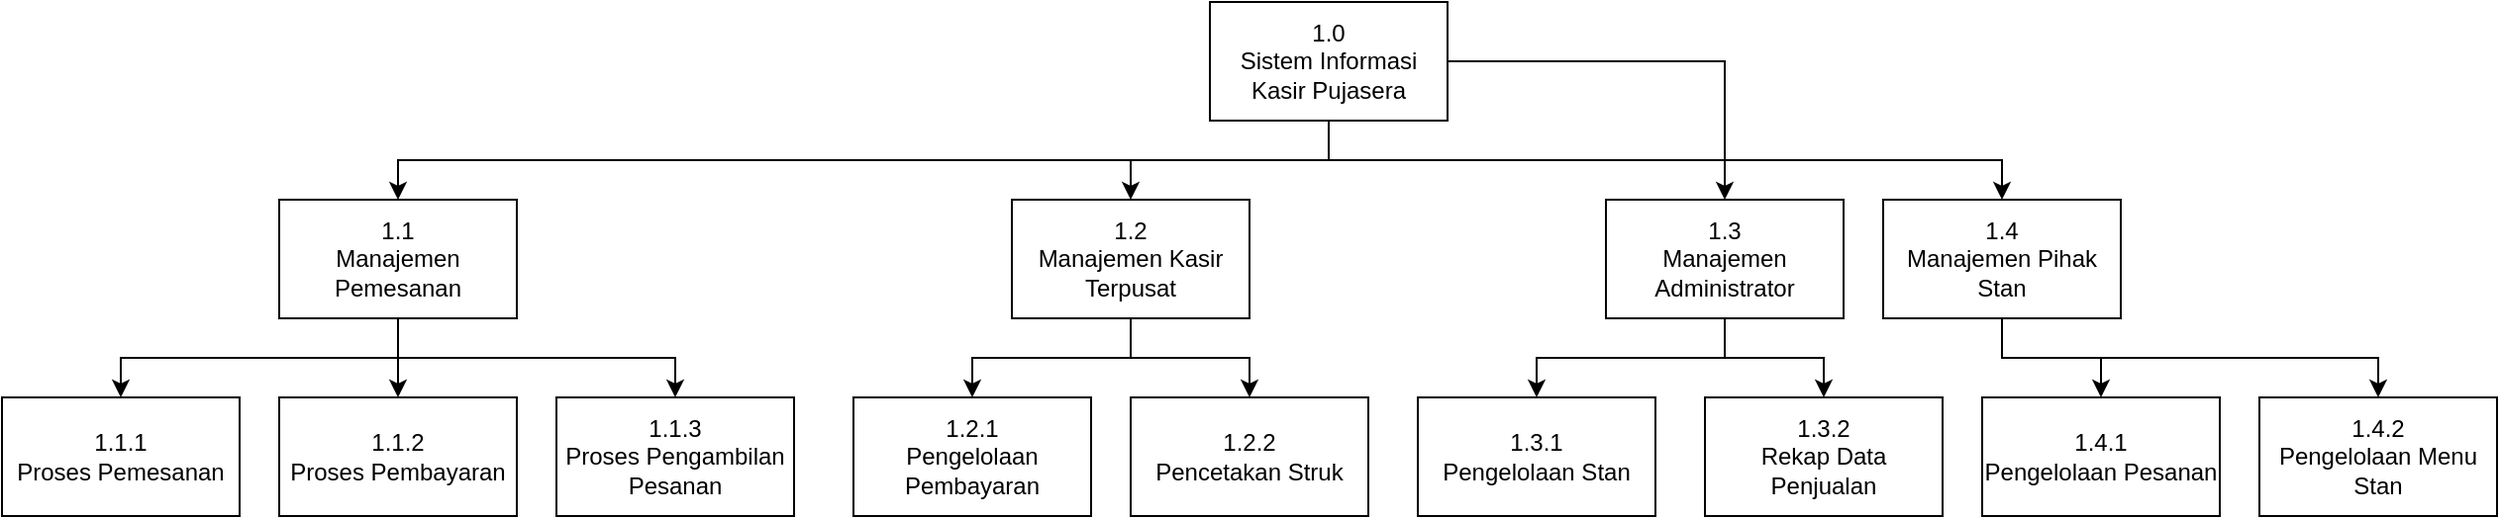 <mxfile version="24.5.2" type="github">
  <diagram name="Page-1" id="vK4dzt7K8EX1tZS-AH3X">
    <mxGraphModel dx="2238" dy="626" grid="1" gridSize="10" guides="1" tooltips="1" connect="1" arrows="1" fold="1" page="1" pageScale="1" pageWidth="850" pageHeight="1100" math="0" shadow="0">
      <root>
        <mxCell id="0" />
        <mxCell id="1" parent="0" />
        <mxCell id="_nCRcqn4MYbrRWl4OLFf-9" style="edgeStyle=orthogonalEdgeStyle;rounded=0;orthogonalLoop=1;jettySize=auto;html=1;" edge="1" parent="1" source="_nCRcqn4MYbrRWl4OLFf-7" target="_nCRcqn4MYbrRWl4OLFf-8">
          <mxGeometry relative="1" as="geometry" />
        </mxCell>
        <mxCell id="_nCRcqn4MYbrRWl4OLFf-13" style="edgeStyle=orthogonalEdgeStyle;rounded=0;orthogonalLoop=1;jettySize=auto;html=1;" edge="1" parent="1" source="_nCRcqn4MYbrRWl4OLFf-7" target="_nCRcqn4MYbrRWl4OLFf-11">
          <mxGeometry relative="1" as="geometry" />
        </mxCell>
        <mxCell id="_nCRcqn4MYbrRWl4OLFf-14" style="edgeStyle=orthogonalEdgeStyle;rounded=0;orthogonalLoop=1;jettySize=auto;html=1;entryX=0.5;entryY=0;entryDx=0;entryDy=0;" edge="1" parent="1" source="_nCRcqn4MYbrRWl4OLFf-7" target="_nCRcqn4MYbrRWl4OLFf-10">
          <mxGeometry relative="1" as="geometry">
            <Array as="points">
              <mxPoint x="380" y="380" />
              <mxPoint x="720" y="380" />
            </Array>
          </mxGeometry>
        </mxCell>
        <mxCell id="_nCRcqn4MYbrRWl4OLFf-15" style="edgeStyle=orthogonalEdgeStyle;rounded=0;orthogonalLoop=1;jettySize=auto;html=1;" edge="1" parent="1" source="_nCRcqn4MYbrRWl4OLFf-7" target="_nCRcqn4MYbrRWl4OLFf-12">
          <mxGeometry relative="1" as="geometry">
            <Array as="points">
              <mxPoint x="380" y="380" />
              <mxPoint x="-90" y="380" />
            </Array>
          </mxGeometry>
        </mxCell>
        <mxCell id="_nCRcqn4MYbrRWl4OLFf-7" value="&lt;div&gt;1.0&lt;/div&gt;Sistem Informasi Kasir Pujasera" style="rounded=0;whiteSpace=wrap;html=1;" vertex="1" parent="1">
          <mxGeometry x="320" y="300" width="120" height="60" as="geometry" />
        </mxCell>
        <mxCell id="_nCRcqn4MYbrRWl4OLFf-31" style="edgeStyle=orthogonalEdgeStyle;rounded=0;orthogonalLoop=1;jettySize=auto;html=1;" edge="1" parent="1" source="_nCRcqn4MYbrRWl4OLFf-8" target="_nCRcqn4MYbrRWl4OLFf-21">
          <mxGeometry relative="1" as="geometry">
            <Array as="points">
              <mxPoint x="580" y="480" />
              <mxPoint x="485" y="480" />
            </Array>
          </mxGeometry>
        </mxCell>
        <mxCell id="_nCRcqn4MYbrRWl4OLFf-32" style="edgeStyle=orthogonalEdgeStyle;rounded=0;orthogonalLoop=1;jettySize=auto;html=1;" edge="1" parent="1" source="_nCRcqn4MYbrRWl4OLFf-8" target="_nCRcqn4MYbrRWl4OLFf-22">
          <mxGeometry relative="1" as="geometry" />
        </mxCell>
        <mxCell id="_nCRcqn4MYbrRWl4OLFf-8" value="&lt;div&gt;1.3&lt;/div&gt;Manajemen Administrator" style="rounded=0;whiteSpace=wrap;html=1;" vertex="1" parent="1">
          <mxGeometry x="520" y="400" width="120" height="60" as="geometry" />
        </mxCell>
        <mxCell id="_nCRcqn4MYbrRWl4OLFf-33" style="edgeStyle=orthogonalEdgeStyle;rounded=0;orthogonalLoop=1;jettySize=auto;html=1;entryX=0.5;entryY=0;entryDx=0;entryDy=0;" edge="1" parent="1" source="_nCRcqn4MYbrRWl4OLFf-10" target="_nCRcqn4MYbrRWl4OLFf-23">
          <mxGeometry relative="1" as="geometry" />
        </mxCell>
        <mxCell id="_nCRcqn4MYbrRWl4OLFf-34" style="edgeStyle=orthogonalEdgeStyle;rounded=0;orthogonalLoop=1;jettySize=auto;html=1;" edge="1" parent="1" source="_nCRcqn4MYbrRWl4OLFf-10" target="_nCRcqn4MYbrRWl4OLFf-24">
          <mxGeometry relative="1" as="geometry">
            <Array as="points">
              <mxPoint x="720" y="480" />
              <mxPoint x="910" y="480" />
            </Array>
          </mxGeometry>
        </mxCell>
        <mxCell id="_nCRcqn4MYbrRWl4OLFf-10" value="&lt;div&gt;1.4&lt;/div&gt;Manajemen Pihak Stan" style="rounded=0;whiteSpace=wrap;html=1;" vertex="1" parent="1">
          <mxGeometry x="660" y="400" width="120" height="60" as="geometry" />
        </mxCell>
        <mxCell id="_nCRcqn4MYbrRWl4OLFf-28" style="edgeStyle=orthogonalEdgeStyle;rounded=0;orthogonalLoop=1;jettySize=auto;html=1;" edge="1" parent="1" source="_nCRcqn4MYbrRWl4OLFf-11" target="_nCRcqn4MYbrRWl4OLFf-19">
          <mxGeometry relative="1" as="geometry" />
        </mxCell>
        <mxCell id="_nCRcqn4MYbrRWl4OLFf-29" style="edgeStyle=orthogonalEdgeStyle;rounded=0;orthogonalLoop=1;jettySize=auto;html=1;" edge="1" parent="1" source="_nCRcqn4MYbrRWl4OLFf-11" target="_nCRcqn4MYbrRWl4OLFf-20">
          <mxGeometry relative="1" as="geometry" />
        </mxCell>
        <mxCell id="_nCRcqn4MYbrRWl4OLFf-11" value="&lt;div&gt;1.2&lt;/div&gt;&lt;div&gt;Manajemen Kasir Terpusat&lt;/div&gt;" style="rounded=0;whiteSpace=wrap;html=1;" vertex="1" parent="1">
          <mxGeometry x="220" y="400" width="120" height="60" as="geometry" />
        </mxCell>
        <mxCell id="_nCRcqn4MYbrRWl4OLFf-25" style="edgeStyle=orthogonalEdgeStyle;rounded=0;orthogonalLoop=1;jettySize=auto;html=1;" edge="1" parent="1" source="_nCRcqn4MYbrRWl4OLFf-12" target="_nCRcqn4MYbrRWl4OLFf-18">
          <mxGeometry relative="1" as="geometry">
            <Array as="points">
              <mxPoint x="-90" y="480" />
              <mxPoint x="-230" y="480" />
            </Array>
          </mxGeometry>
        </mxCell>
        <mxCell id="_nCRcqn4MYbrRWl4OLFf-26" style="edgeStyle=orthogonalEdgeStyle;rounded=0;orthogonalLoop=1;jettySize=auto;html=1;" edge="1" parent="1" source="_nCRcqn4MYbrRWl4OLFf-12" target="_nCRcqn4MYbrRWl4OLFf-16">
          <mxGeometry relative="1" as="geometry" />
        </mxCell>
        <mxCell id="_nCRcqn4MYbrRWl4OLFf-27" style="edgeStyle=orthogonalEdgeStyle;rounded=0;orthogonalLoop=1;jettySize=auto;html=1;entryX=0.5;entryY=0;entryDx=0;entryDy=0;" edge="1" parent="1" source="_nCRcqn4MYbrRWl4OLFf-12" target="_nCRcqn4MYbrRWl4OLFf-17">
          <mxGeometry relative="1" as="geometry">
            <Array as="points">
              <mxPoint x="-90" y="480" />
              <mxPoint x="50" y="480" />
            </Array>
          </mxGeometry>
        </mxCell>
        <mxCell id="_nCRcqn4MYbrRWl4OLFf-12" value="&lt;div&gt;1.1&lt;/div&gt;Manajemen Pemesanan" style="rounded=0;whiteSpace=wrap;html=1;" vertex="1" parent="1">
          <mxGeometry x="-150" y="400" width="120" height="60" as="geometry" />
        </mxCell>
        <mxCell id="_nCRcqn4MYbrRWl4OLFf-16" value="&lt;div&gt;1.1.2&lt;/div&gt;Proses Pembayaran" style="rounded=0;whiteSpace=wrap;html=1;" vertex="1" parent="1">
          <mxGeometry x="-150" y="500" width="120" height="60" as="geometry" />
        </mxCell>
        <mxCell id="_nCRcqn4MYbrRWl4OLFf-17" value="&lt;div&gt;1.1.3&lt;/div&gt;&lt;div&gt;Proses Pengambilan Pesanan&lt;/div&gt;" style="rounded=0;whiteSpace=wrap;html=1;" vertex="1" parent="1">
          <mxGeometry x="-10" y="500" width="120" height="60" as="geometry" />
        </mxCell>
        <mxCell id="_nCRcqn4MYbrRWl4OLFf-18" value="&lt;div&gt;1.1.1&lt;/div&gt;&lt;div&gt;Proses Pemesanan&lt;/div&gt;" style="rounded=0;whiteSpace=wrap;html=1;" vertex="1" parent="1">
          <mxGeometry x="-290" y="500" width="120" height="60" as="geometry" />
        </mxCell>
        <mxCell id="_nCRcqn4MYbrRWl4OLFf-19" value="1.2.1&lt;div&gt;&lt;/div&gt;&lt;div&gt;Pengelolaan Pembayaran&lt;/div&gt;" style="rounded=0;whiteSpace=wrap;html=1;" vertex="1" parent="1">
          <mxGeometry x="140" y="500" width="120" height="60" as="geometry" />
        </mxCell>
        <mxCell id="_nCRcqn4MYbrRWl4OLFf-20" value="1.2.2&lt;div&gt;&lt;/div&gt;&lt;div&gt;Pencetakan Struk&lt;/div&gt;" style="rounded=0;whiteSpace=wrap;html=1;" vertex="1" parent="1">
          <mxGeometry x="280" y="500" width="120" height="60" as="geometry" />
        </mxCell>
        <mxCell id="_nCRcqn4MYbrRWl4OLFf-21" value="1.3.1&lt;div&gt;Pengelolaan Stan&lt;/div&gt;" style="rounded=0;whiteSpace=wrap;html=1;" vertex="1" parent="1">
          <mxGeometry x="425" y="500" width="120" height="60" as="geometry" />
        </mxCell>
        <mxCell id="_nCRcqn4MYbrRWl4OLFf-22" value="1.3.2&lt;div&gt;Rekap Data Penjualan&lt;/div&gt;" style="rounded=0;whiteSpace=wrap;html=1;" vertex="1" parent="1">
          <mxGeometry x="570" y="500" width="120" height="60" as="geometry" />
        </mxCell>
        <mxCell id="_nCRcqn4MYbrRWl4OLFf-23" value="1.4.1&lt;div&gt;Pengelolaan Pesanan&lt;/div&gt;" style="rounded=0;whiteSpace=wrap;html=1;" vertex="1" parent="1">
          <mxGeometry x="710" y="500" width="120" height="60" as="geometry" />
        </mxCell>
        <mxCell id="_nCRcqn4MYbrRWl4OLFf-24" value="1.4.2&lt;div&gt;Pengelolaan Menu Stan&lt;/div&gt;" style="rounded=0;whiteSpace=wrap;html=1;" vertex="1" parent="1">
          <mxGeometry x="850" y="500" width="120" height="60" as="geometry" />
        </mxCell>
      </root>
    </mxGraphModel>
  </diagram>
</mxfile>
